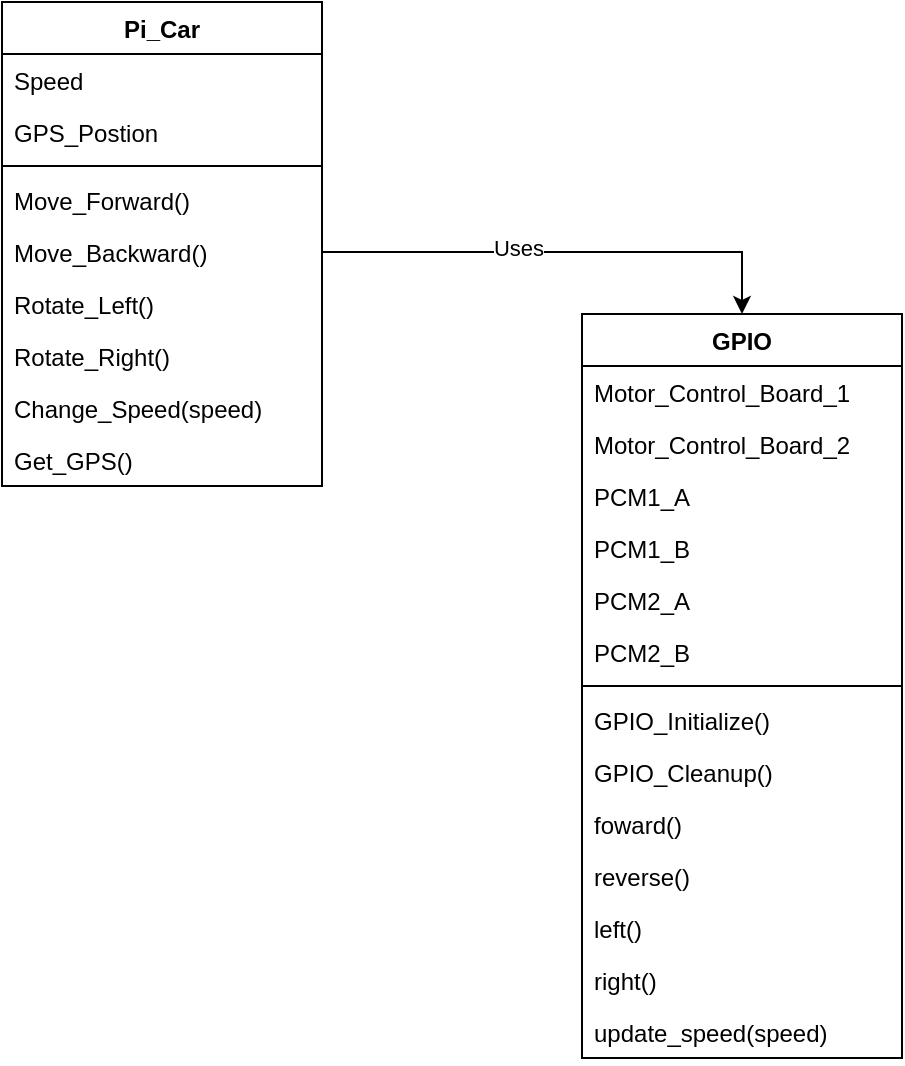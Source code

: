 <mxfile version="22.0.8" type="device">
  <diagram id="C5RBs43oDa-KdzZeNtuy" name="Page-1">
    <mxGraphModel dx="1050" dy="538" grid="1" gridSize="10" guides="1" tooltips="1" connect="1" arrows="1" fold="1" page="1" pageScale="1" pageWidth="827" pageHeight="1169" math="0" shadow="0">
      <root>
        <mxCell id="WIyWlLk6GJQsqaUBKTNV-0" />
        <mxCell id="WIyWlLk6GJQsqaUBKTNV-1" parent="WIyWlLk6GJQsqaUBKTNV-0" />
        <mxCell id="77A7Ovz2pejPNFMlw9xe-4" value="Pi_Car" style="swimlane;fontStyle=1;align=center;verticalAlign=top;childLayout=stackLayout;horizontal=1;startSize=26;horizontalStack=0;resizeParent=1;resizeParentMax=0;resizeLast=0;collapsible=1;marginBottom=0;whiteSpace=wrap;html=1;" parent="WIyWlLk6GJQsqaUBKTNV-1" vertex="1">
          <mxGeometry x="310" y="404" width="160" height="242" as="geometry">
            <mxRectangle x="330" y="550" width="80" height="30" as="alternateBounds" />
          </mxGeometry>
        </mxCell>
        <mxCell id="77A7Ovz2pejPNFMlw9xe-5" value="&lt;div&gt;Speed&lt;/div&gt;" style="text;strokeColor=none;fillColor=none;align=left;verticalAlign=top;spacingLeft=4;spacingRight=4;overflow=hidden;rotatable=0;points=[[0,0.5],[1,0.5]];portConstraint=eastwest;whiteSpace=wrap;html=1;" parent="77A7Ovz2pejPNFMlw9xe-4" vertex="1">
          <mxGeometry y="26" width="160" height="26" as="geometry" />
        </mxCell>
        <mxCell id="77A7Ovz2pejPNFMlw9xe-8" value="GPS_Postion" style="text;strokeColor=none;fillColor=none;align=left;verticalAlign=top;spacingLeft=4;spacingRight=4;overflow=hidden;rotatable=0;points=[[0,0.5],[1,0.5]];portConstraint=eastwest;whiteSpace=wrap;html=1;" parent="77A7Ovz2pejPNFMlw9xe-4" vertex="1">
          <mxGeometry y="52" width="160" height="26" as="geometry" />
        </mxCell>
        <mxCell id="77A7Ovz2pejPNFMlw9xe-6" value="" style="line;strokeWidth=1;fillColor=none;align=left;verticalAlign=middle;spacingTop=-1;spacingLeft=3;spacingRight=3;rotatable=0;labelPosition=right;points=[];portConstraint=eastwest;strokeColor=inherit;" parent="77A7Ovz2pejPNFMlw9xe-4" vertex="1">
          <mxGeometry y="78" width="160" height="8" as="geometry" />
        </mxCell>
        <mxCell id="77A7Ovz2pejPNFMlw9xe-7" value="Move_Forward()" style="text;strokeColor=none;fillColor=none;align=left;verticalAlign=top;spacingLeft=4;spacingRight=4;overflow=hidden;rotatable=0;points=[[0,0.5],[1,0.5]];portConstraint=eastwest;whiteSpace=wrap;html=1;" parent="77A7Ovz2pejPNFMlw9xe-4" vertex="1">
          <mxGeometry y="86" width="160" height="26" as="geometry" />
        </mxCell>
        <mxCell id="77A7Ovz2pejPNFMlw9xe-9" value="Move_Backward()" style="text;strokeColor=none;fillColor=none;align=left;verticalAlign=top;spacingLeft=4;spacingRight=4;overflow=hidden;rotatable=0;points=[[0,0.5],[1,0.5]];portConstraint=eastwest;whiteSpace=wrap;html=1;" parent="77A7Ovz2pejPNFMlw9xe-4" vertex="1">
          <mxGeometry y="112" width="160" height="26" as="geometry" />
        </mxCell>
        <mxCell id="77A7Ovz2pejPNFMlw9xe-10" value="Rotate_Left()" style="text;strokeColor=none;fillColor=none;align=left;verticalAlign=top;spacingLeft=4;spacingRight=4;overflow=hidden;rotatable=0;points=[[0,0.5],[1,0.5]];portConstraint=eastwest;whiteSpace=wrap;html=1;" parent="77A7Ovz2pejPNFMlw9xe-4" vertex="1">
          <mxGeometry y="138" width="160" height="26" as="geometry" />
        </mxCell>
        <mxCell id="77A7Ovz2pejPNFMlw9xe-12" value="Rotate_Right()" style="text;strokeColor=none;fillColor=none;align=left;verticalAlign=top;spacingLeft=4;spacingRight=4;overflow=hidden;rotatable=0;points=[[0,0.5],[1,0.5]];portConstraint=eastwest;whiteSpace=wrap;html=1;" parent="77A7Ovz2pejPNFMlw9xe-4" vertex="1">
          <mxGeometry y="164" width="160" height="26" as="geometry" />
        </mxCell>
        <mxCell id="77A7Ovz2pejPNFMlw9xe-13" value="Change_Speed(speed)" style="text;strokeColor=none;fillColor=none;align=left;verticalAlign=top;spacingLeft=4;spacingRight=4;overflow=hidden;rotatable=0;points=[[0,0.5],[1,0.5]];portConstraint=eastwest;whiteSpace=wrap;html=1;" parent="77A7Ovz2pejPNFMlw9xe-4" vertex="1">
          <mxGeometry y="190" width="160" height="26" as="geometry" />
        </mxCell>
        <mxCell id="77A7Ovz2pejPNFMlw9xe-14" value="Get_GPS()" style="text;strokeColor=none;fillColor=none;align=left;verticalAlign=top;spacingLeft=4;spacingRight=4;overflow=hidden;rotatable=0;points=[[0,0.5],[1,0.5]];portConstraint=eastwest;whiteSpace=wrap;html=1;" parent="77A7Ovz2pejPNFMlw9xe-4" vertex="1">
          <mxGeometry y="216" width="160" height="26" as="geometry" />
        </mxCell>
        <mxCell id="77A7Ovz2pejPNFMlw9xe-15" value="GPIO" style="swimlane;fontStyle=1;align=center;verticalAlign=top;childLayout=stackLayout;horizontal=1;startSize=26;horizontalStack=0;resizeParent=1;resizeParentMax=0;resizeLast=0;collapsible=1;marginBottom=0;whiteSpace=wrap;html=1;" parent="WIyWlLk6GJQsqaUBKTNV-1" vertex="1">
          <mxGeometry x="600" y="560" width="160" height="372" as="geometry" />
        </mxCell>
        <mxCell id="77A7Ovz2pejPNFMlw9xe-16" value="&lt;div&gt;Motor_Control_Board_1&lt;/div&gt;&lt;div&gt;&lt;br&gt;&lt;/div&gt;" style="text;strokeColor=none;fillColor=none;align=left;verticalAlign=top;spacingLeft=4;spacingRight=4;overflow=hidden;rotatable=0;points=[[0,0.5],[1,0.5]];portConstraint=eastwest;whiteSpace=wrap;html=1;" parent="77A7Ovz2pejPNFMlw9xe-15" vertex="1">
          <mxGeometry y="26" width="160" height="26" as="geometry" />
        </mxCell>
        <mxCell id="tm3hdBidfWO2yDT4sOup-5" value="Motor_Control_Board_2" style="text;strokeColor=none;fillColor=none;align=left;verticalAlign=top;spacingLeft=4;spacingRight=4;overflow=hidden;rotatable=0;points=[[0,0.5],[1,0.5]];portConstraint=eastwest;whiteSpace=wrap;html=1;" vertex="1" parent="77A7Ovz2pejPNFMlw9xe-15">
          <mxGeometry y="52" width="160" height="26" as="geometry" />
        </mxCell>
        <mxCell id="tm3hdBidfWO2yDT4sOup-8" value="PCM1_A" style="text;strokeColor=none;fillColor=none;align=left;verticalAlign=top;spacingLeft=4;spacingRight=4;overflow=hidden;rotatable=0;points=[[0,0.5],[1,0.5]];portConstraint=eastwest;whiteSpace=wrap;html=1;" vertex="1" parent="77A7Ovz2pejPNFMlw9xe-15">
          <mxGeometry y="78" width="160" height="26" as="geometry" />
        </mxCell>
        <mxCell id="tm3hdBidfWO2yDT4sOup-9" value="PCM1_B" style="text;strokeColor=none;fillColor=none;align=left;verticalAlign=top;spacingLeft=4;spacingRight=4;overflow=hidden;rotatable=0;points=[[0,0.5],[1,0.5]];portConstraint=eastwest;whiteSpace=wrap;html=1;" vertex="1" parent="77A7Ovz2pejPNFMlw9xe-15">
          <mxGeometry y="104" width="160" height="26" as="geometry" />
        </mxCell>
        <mxCell id="tm3hdBidfWO2yDT4sOup-10" value="PCM2_A" style="text;strokeColor=none;fillColor=none;align=left;verticalAlign=top;spacingLeft=4;spacingRight=4;overflow=hidden;rotatable=0;points=[[0,0.5],[1,0.5]];portConstraint=eastwest;whiteSpace=wrap;html=1;" vertex="1" parent="77A7Ovz2pejPNFMlw9xe-15">
          <mxGeometry y="130" width="160" height="26" as="geometry" />
        </mxCell>
        <mxCell id="tm3hdBidfWO2yDT4sOup-11" value="PCM2_B" style="text;strokeColor=none;fillColor=none;align=left;verticalAlign=top;spacingLeft=4;spacingRight=4;overflow=hidden;rotatable=0;points=[[0,0.5],[1,0.5]];portConstraint=eastwest;whiteSpace=wrap;html=1;" vertex="1" parent="77A7Ovz2pejPNFMlw9xe-15">
          <mxGeometry y="156" width="160" height="26" as="geometry" />
        </mxCell>
        <mxCell id="77A7Ovz2pejPNFMlw9xe-17" value="" style="line;strokeWidth=1;fillColor=none;align=left;verticalAlign=middle;spacingTop=-1;spacingLeft=3;spacingRight=3;rotatable=0;labelPosition=right;points=[];portConstraint=eastwest;strokeColor=inherit;" parent="77A7Ovz2pejPNFMlw9xe-15" vertex="1">
          <mxGeometry y="182" width="160" height="8" as="geometry" />
        </mxCell>
        <mxCell id="tm3hdBidfWO2yDT4sOup-0" value="GPIO_Initialize()" style="text;strokeColor=none;fillColor=none;align=left;verticalAlign=top;spacingLeft=4;spacingRight=4;overflow=hidden;rotatable=0;points=[[0,0.5],[1,0.5]];portConstraint=eastwest;whiteSpace=wrap;html=1;" vertex="1" parent="77A7Ovz2pejPNFMlw9xe-15">
          <mxGeometry y="190" width="160" height="26" as="geometry" />
        </mxCell>
        <mxCell id="77A7Ovz2pejPNFMlw9xe-18" value="GPIO_Cleanup()" style="text;strokeColor=none;fillColor=none;align=left;verticalAlign=top;spacingLeft=4;spacingRight=4;overflow=hidden;rotatable=0;points=[[0,0.5],[1,0.5]];portConstraint=eastwest;whiteSpace=wrap;html=1;" parent="77A7Ovz2pejPNFMlw9xe-15" vertex="1">
          <mxGeometry y="216" width="160" height="26" as="geometry" />
        </mxCell>
        <mxCell id="tm3hdBidfWO2yDT4sOup-1" value="foward()" style="text;strokeColor=none;fillColor=none;align=left;verticalAlign=top;spacingLeft=4;spacingRight=4;overflow=hidden;rotatable=0;points=[[0,0.5],[1,0.5]];portConstraint=eastwest;whiteSpace=wrap;html=1;" vertex="1" parent="77A7Ovz2pejPNFMlw9xe-15">
          <mxGeometry y="242" width="160" height="26" as="geometry" />
        </mxCell>
        <mxCell id="tm3hdBidfWO2yDT4sOup-2" value="reverse()" style="text;strokeColor=none;fillColor=none;align=left;verticalAlign=top;spacingLeft=4;spacingRight=4;overflow=hidden;rotatable=0;points=[[0,0.5],[1,0.5]];portConstraint=eastwest;whiteSpace=wrap;html=1;" vertex="1" parent="77A7Ovz2pejPNFMlw9xe-15">
          <mxGeometry y="268" width="160" height="26" as="geometry" />
        </mxCell>
        <mxCell id="tm3hdBidfWO2yDT4sOup-3" value="left()" style="text;strokeColor=none;fillColor=none;align=left;verticalAlign=top;spacingLeft=4;spacingRight=4;overflow=hidden;rotatable=0;points=[[0,0.5],[1,0.5]];portConstraint=eastwest;whiteSpace=wrap;html=1;" vertex="1" parent="77A7Ovz2pejPNFMlw9xe-15">
          <mxGeometry y="294" width="160" height="26" as="geometry" />
        </mxCell>
        <mxCell id="tm3hdBidfWO2yDT4sOup-4" value="right()" style="text;strokeColor=none;fillColor=none;align=left;verticalAlign=top;spacingLeft=4;spacingRight=4;overflow=hidden;rotatable=0;points=[[0,0.5],[1,0.5]];portConstraint=eastwest;whiteSpace=wrap;html=1;" vertex="1" parent="77A7Ovz2pejPNFMlw9xe-15">
          <mxGeometry y="320" width="160" height="26" as="geometry" />
        </mxCell>
        <mxCell id="tm3hdBidfWO2yDT4sOup-12" value="update_speed(speed)" style="text;strokeColor=none;fillColor=none;align=left;verticalAlign=top;spacingLeft=4;spacingRight=4;overflow=hidden;rotatable=0;points=[[0,0.5],[1,0.5]];portConstraint=eastwest;whiteSpace=wrap;html=1;" vertex="1" parent="77A7Ovz2pejPNFMlw9xe-15">
          <mxGeometry y="346" width="160" height="26" as="geometry" />
        </mxCell>
        <mxCell id="77A7Ovz2pejPNFMlw9xe-19" style="edgeStyle=orthogonalEdgeStyle;rounded=0;orthogonalLoop=1;jettySize=auto;html=1;" parent="WIyWlLk6GJQsqaUBKTNV-1" source="77A7Ovz2pejPNFMlw9xe-9" target="77A7Ovz2pejPNFMlw9xe-15" edge="1">
          <mxGeometry relative="1" as="geometry" />
        </mxCell>
        <mxCell id="77A7Ovz2pejPNFMlw9xe-20" value="Uses" style="edgeLabel;html=1;align=center;verticalAlign=middle;resizable=0;points=[];" parent="77A7Ovz2pejPNFMlw9xe-19" vertex="1" connectable="0">
          <mxGeometry x="-0.185" y="2" relative="1" as="geometry">
            <mxPoint as="offset" />
          </mxGeometry>
        </mxCell>
      </root>
    </mxGraphModel>
  </diagram>
</mxfile>
